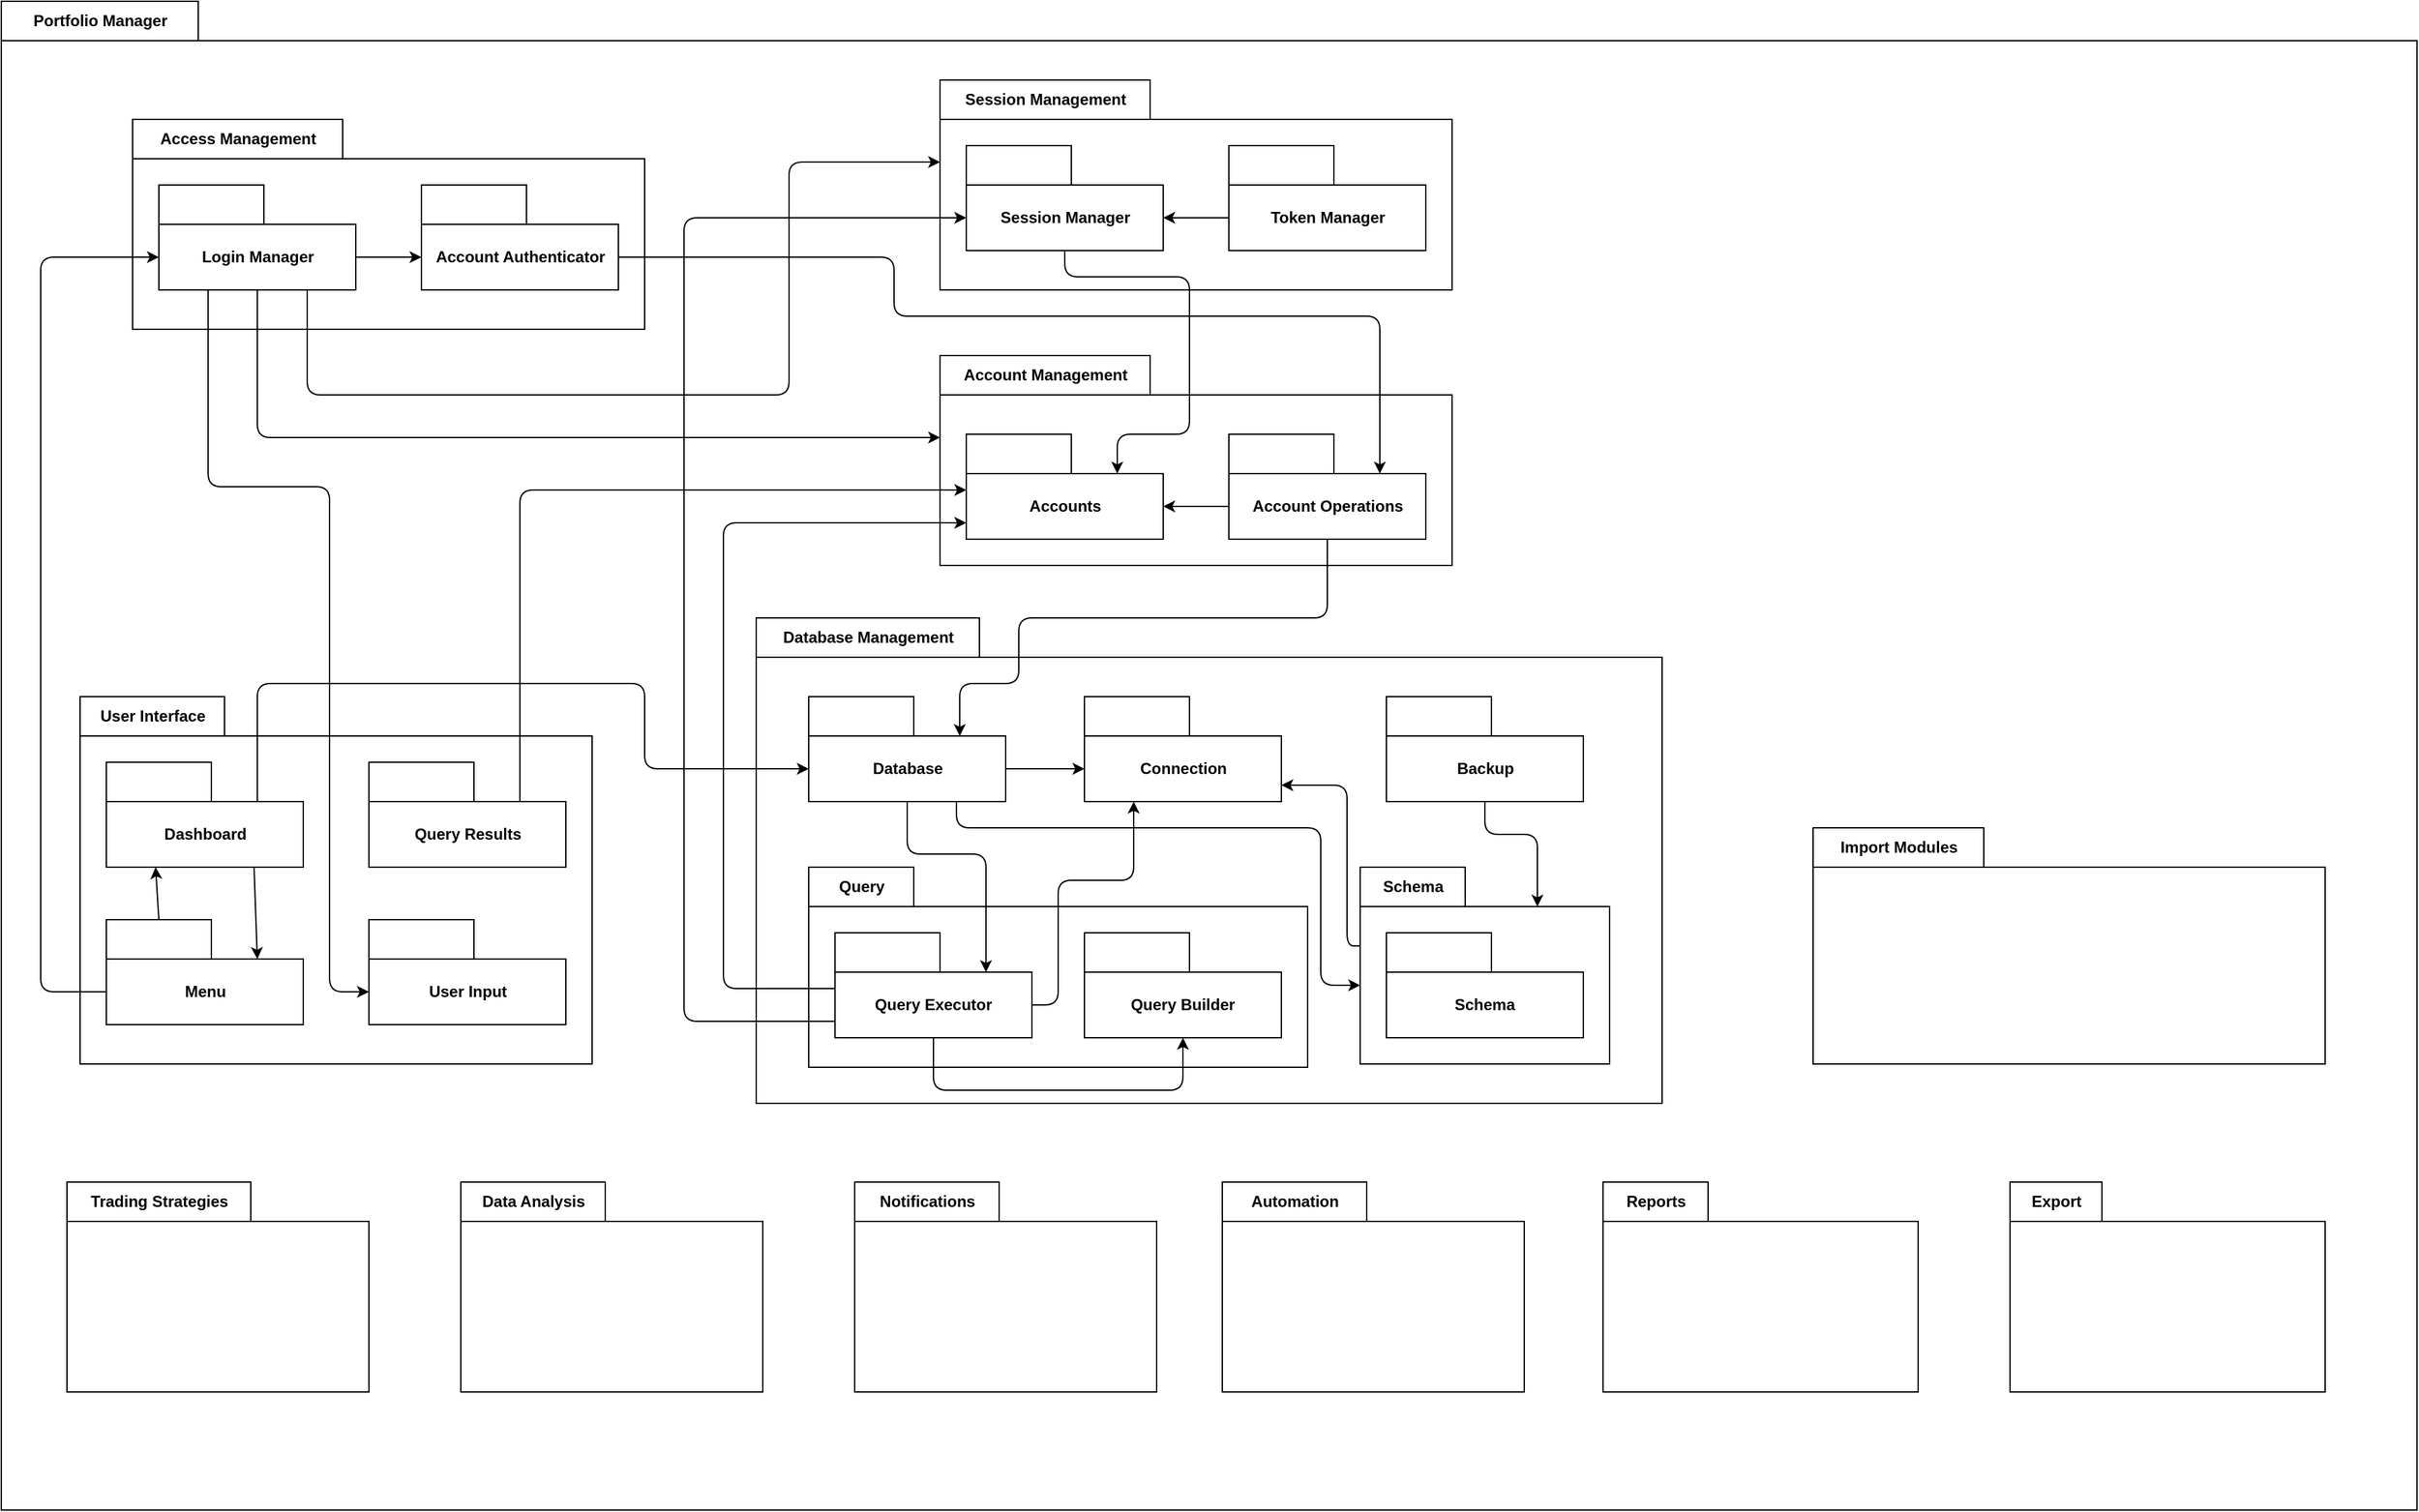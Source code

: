 <mxfile>
    <diagram id="VcM1Zy7mW6g2TLvUfNcH" name="Page-1">
        <mxGraphModel dx="613" dy="790" grid="1" gridSize="10" guides="1" tooltips="1" connect="1" arrows="1" fold="1" page="1" pageScale="1" pageWidth="1920" pageHeight="1200" math="0" shadow="0">
            <root>
                <mxCell id="0"/>
                <mxCell id="1" parent="0"/>
                <mxCell id="9" value="Portfolio Manager" style="shape=folder;fontStyle=1;tabWidth=150;tabHeight=30;tabPosition=left;html=1;boundedLbl=1;labelInHeader=1;container=1;collapsible=0;recursiveResize=0;" parent="1" vertex="1">
                    <mxGeometry x="40" y="10" width="1840" height="1150" as="geometry"/>
                </mxCell>
                <mxCell id="16" value="Session Management" style="shape=folder;fontStyle=1;tabWidth=160;tabHeight=30;tabPosition=left;html=1;boundedLbl=1;labelInHeader=1;container=1;collapsible=0;recursiveResize=0;" parent="9" vertex="1">
                    <mxGeometry x="715" y="60" width="390" height="160" as="geometry"/>
                </mxCell>
                <mxCell id="75" value="Session Manager" style="shape=folder;fontStyle=1;tabWidth=80;tabHeight=30;tabPosition=left;html=1;boundedLbl=1;" parent="16" vertex="1">
                    <mxGeometry x="20" y="50" width="150" height="80" as="geometry"/>
                </mxCell>
                <mxCell id="HZNbPJtA38tCPvD1Oncx-118" style="edgeStyle=orthogonalEdgeStyle;rounded=0;orthogonalLoop=1;jettySize=auto;html=1;exitX=0;exitY=0;exitDx=0;exitDy=55;exitPerimeter=0;entryX=0;entryY=0;entryDx=150;entryDy=55;entryPerimeter=0;" parent="16" source="76" target="75" edge="1">
                    <mxGeometry relative="1" as="geometry"/>
                </mxCell>
                <mxCell id="76" value="Token Manager" style="shape=folder;fontStyle=1;tabWidth=80;tabHeight=30;tabPosition=left;html=1;boundedLbl=1;" parent="16" vertex="1">
                    <mxGeometry x="220" y="50" width="150" height="80" as="geometry"/>
                </mxCell>
                <mxCell id="18" value="User Interface" style="shape=folder;fontStyle=1;tabWidth=110;tabHeight=30;tabPosition=left;html=1;boundedLbl=1;labelInHeader=1;container=1;collapsible=0;recursiveResize=0;" parent="9" vertex="1">
                    <mxGeometry x="60" y="530" width="390" height="280" as="geometry"/>
                </mxCell>
                <mxCell id="70" value="Dashboard" style="shape=folder;fontStyle=1;tabWidth=80;tabHeight=30;tabPosition=left;html=1;boundedLbl=1;" parent="18" vertex="1">
                    <mxGeometry x="20" y="50" width="150" height="80" as="geometry"/>
                </mxCell>
                <mxCell id="HZNbPJtA38tCPvD1Oncx-167" style="rounded=0;orthogonalLoop=1;jettySize=auto;html=1;exitX=0.75;exitY=1;exitDx=0;exitDy=0;exitPerimeter=0;entryX=0;entryY=0;entryDx=115;entryDy=30;entryPerimeter=0;" parent="18" source="70" target="72" edge="1">
                    <mxGeometry relative="1" as="geometry"/>
                </mxCell>
                <mxCell id="HZNbPJtA38tCPvD1Oncx-168" style="rounded=0;orthogonalLoop=1;jettySize=auto;html=1;exitX=0;exitY=0;exitDx=40;exitDy=0;exitPerimeter=0;entryX=0.25;entryY=1;entryDx=0;entryDy=0;entryPerimeter=0;" parent="18" source="72" target="70" edge="1">
                    <mxGeometry relative="1" as="geometry"/>
                </mxCell>
                <mxCell id="72" value="Menu" style="shape=folder;fontStyle=1;tabWidth=80;tabHeight=30;tabPosition=left;html=1;boundedLbl=1;" parent="18" vertex="1">
                    <mxGeometry x="20" y="170" width="150" height="80" as="geometry"/>
                </mxCell>
                <mxCell id="73" value="User Input" style="shape=folder;fontStyle=1;tabWidth=80;tabHeight=30;tabPosition=left;html=1;boundedLbl=1;" parent="18" vertex="1">
                    <mxGeometry x="220" y="170" width="150" height="80" as="geometry"/>
                </mxCell>
                <mxCell id="74" value="Query Results" style="shape=folder;fontStyle=1;tabWidth=80;tabHeight=30;tabPosition=left;html=1;boundedLbl=1;" parent="18" vertex="1">
                    <mxGeometry x="220" y="50" width="150" height="80" as="geometry"/>
                </mxCell>
                <mxCell id="77" value="Trading Strategies" style="shape=folder;fontStyle=1;tabWidth=140;tabHeight=30;tabPosition=left;html=1;boundedLbl=1;labelInHeader=1;container=1;collapsible=0;recursiveResize=0;" parent="9" vertex="1">
                    <mxGeometry x="50" y="900" width="230" height="160" as="geometry"/>
                </mxCell>
                <mxCell id="81" value="Reports" style="shape=folder;fontStyle=1;tabWidth=80;tabHeight=30;tabPosition=left;html=1;boundedLbl=1;labelInHeader=1;container=1;collapsible=0;recursiveResize=0;" parent="9" vertex="1">
                    <mxGeometry x="1220" y="900" width="240" height="160" as="geometry"/>
                </mxCell>
                <mxCell id="82" value="Notifications" style="shape=folder;fontStyle=1;tabWidth=110;tabHeight=30;tabPosition=left;html=1;boundedLbl=1;labelInHeader=1;container=1;collapsible=0;recursiveResize=0;" parent="9" vertex="1">
                    <mxGeometry x="650" y="900" width="230" height="160" as="geometry"/>
                </mxCell>
                <mxCell id="84" value="Export" style="shape=folder;fontStyle=1;tabWidth=70;tabHeight=30;tabPosition=left;html=1;boundedLbl=1;labelInHeader=1;container=1;collapsible=0;recursiveResize=0;" parent="9" vertex="1">
                    <mxGeometry x="1530" y="900" width="240" height="160" as="geometry"/>
                </mxCell>
                <mxCell id="92" value="Data Analysis" style="shape=folder;fontStyle=1;tabWidth=110;tabHeight=30;tabPosition=left;html=1;boundedLbl=1;labelInHeader=1;container=1;collapsible=0;recursiveResize=0;" parent="9" vertex="1">
                    <mxGeometry x="350" y="900" width="230" height="160" as="geometry"/>
                </mxCell>
                <mxCell id="93" value="Automation" style="shape=folder;fontStyle=1;tabWidth=110;tabHeight=30;tabPosition=left;html=1;boundedLbl=1;labelInHeader=1;container=1;collapsible=0;recursiveResize=0;" parent="9" vertex="1">
                    <mxGeometry x="930" y="900" width="230" height="160" as="geometry"/>
                </mxCell>
                <mxCell id="95" value="Access Management" style="shape=folder;fontStyle=1;tabWidth=160;tabHeight=30;tabPosition=left;html=1;boundedLbl=1;labelInHeader=1;container=1;collapsible=0;recursiveResize=0;" parent="9" vertex="1">
                    <mxGeometry x="100" y="90" width="390" height="160" as="geometry"/>
                </mxCell>
                <mxCell id="111" style="edgeStyle=none;html=1;exitX=0;exitY=0;exitDx=150;exitDy=55;exitPerimeter=0;entryX=0;entryY=0;entryDx=0;entryDy=55;entryPerimeter=0;" parent="95" source="96" target="97" edge="1">
                    <mxGeometry relative="1" as="geometry"/>
                </mxCell>
                <mxCell id="96" value="Login Manager" style="shape=folder;fontStyle=1;tabWidth=80;tabHeight=30;tabPosition=left;html=1;boundedLbl=1;" parent="95" vertex="1">
                    <mxGeometry x="20" y="50" width="150" height="80" as="geometry"/>
                </mxCell>
                <mxCell id="97" value="Account Authenticator" style="shape=folder;fontStyle=1;tabWidth=80;tabHeight=30;tabPosition=left;html=1;boundedLbl=1;" parent="95" vertex="1">
                    <mxGeometry x="220" y="50" width="150" height="80" as="geometry"/>
                </mxCell>
                <mxCell id="106" value="Account Management" style="shape=folder;fontStyle=1;tabWidth=160;tabHeight=30;tabPosition=left;html=1;boundedLbl=1;labelInHeader=1;container=1;collapsible=0;recursiveResize=0;" parent="9" vertex="1">
                    <mxGeometry x="715" y="270" width="390" height="160" as="geometry"/>
                </mxCell>
                <mxCell id="107" value="Accounts" style="shape=folder;fontStyle=1;tabWidth=80;tabHeight=30;tabPosition=left;html=1;boundedLbl=1;" parent="106" vertex="1">
                    <mxGeometry x="20" y="60" width="150" height="80" as="geometry"/>
                </mxCell>
                <mxCell id="HZNbPJtA38tCPvD1Oncx-196" style="edgeStyle=orthogonalEdgeStyle;rounded=1;orthogonalLoop=1;jettySize=auto;html=1;exitX=0;exitY=0;exitDx=0;exitDy=55;exitPerimeter=0;entryX=0;entryY=0;entryDx=150;entryDy=55;entryPerimeter=0;" parent="106" source="108" target="107" edge="1">
                    <mxGeometry relative="1" as="geometry"/>
                </mxCell>
                <mxCell id="108" value="Account Operations" style="shape=folder;fontStyle=1;tabWidth=80;tabHeight=30;tabPosition=left;html=1;boundedLbl=1;" parent="106" vertex="1">
                    <mxGeometry x="220" y="60" width="150" height="80" as="geometry"/>
                </mxCell>
                <mxCell id="HZNbPJtA38tCPvD1Oncx-133" style="edgeStyle=orthogonalEdgeStyle;rounded=1;orthogonalLoop=1;jettySize=auto;html=1;exitX=0;exitY=0;exitDx=115;exitDy=30;exitPerimeter=0;entryX=0;entryY=0;entryDx=0;entryDy=42.5;entryPerimeter=0;" parent="9" source="74" target="107" edge="1">
                    <mxGeometry relative="1" as="geometry">
                        <mxPoint x="680" y="420" as="targetPoint"/>
                        <Array as="points">
                            <mxPoint x="395" y="373"/>
                        </Array>
                    </mxGeometry>
                </mxCell>
                <mxCell id="HZNbPJtA38tCPvD1Oncx-138" style="edgeStyle=orthogonalEdgeStyle;rounded=1;orthogonalLoop=1;jettySize=auto;html=1;exitX=0.25;exitY=1;exitDx=0;exitDy=0;exitPerimeter=0;entryX=0;entryY=0;entryDx=0;entryDy=55;entryPerimeter=0;" parent="9" source="96" target="73" edge="1">
                    <mxGeometry relative="1" as="geometry">
                        <Array as="points">
                            <mxPoint x="158" y="370"/>
                            <mxPoint x="250" y="370"/>
                            <mxPoint x="250" y="755"/>
                        </Array>
                    </mxGeometry>
                </mxCell>
                <mxCell id="HZNbPJtA38tCPvD1Oncx-140" style="edgeStyle=orthogonalEdgeStyle;rounded=1;orthogonalLoop=1;jettySize=auto;html=1;exitX=0;exitY=0;exitDx=150;exitDy=55;exitPerimeter=0;entryX=0;entryY=0;entryDx=115;entryDy=30;entryPerimeter=0;" parent="9" source="97" target="108" edge="1">
                    <mxGeometry relative="1" as="geometry">
                        <Array as="points">
                            <mxPoint x="680" y="195"/>
                            <mxPoint x="680" y="240"/>
                            <mxPoint x="1050" y="240"/>
                        </Array>
                    </mxGeometry>
                </mxCell>
                <mxCell id="HZNbPJtA38tCPvD1Oncx-145" style="edgeStyle=orthogonalEdgeStyle;rounded=1;orthogonalLoop=1;jettySize=auto;html=1;exitX=0.5;exitY=1;exitDx=0;exitDy=0;exitPerimeter=0;entryX=0;entryY=0;entryDx=0;entryDy=62.5;entryPerimeter=0;" parent="9" source="96" target="106" edge="1">
                    <mxGeometry relative="1" as="geometry">
                        <Array as="points">
                            <mxPoint x="195" y="333"/>
                        </Array>
                    </mxGeometry>
                </mxCell>
                <mxCell id="HZNbPJtA38tCPvD1Oncx-149" style="edgeStyle=orthogonalEdgeStyle;rounded=1;orthogonalLoop=1;jettySize=auto;html=1;entryX=0;entryY=0;entryDx=0;entryDy=62.5;entryPerimeter=0;" parent="9" target="16" edge="1">
                    <mxGeometry relative="1" as="geometry">
                        <mxPoint x="233" y="220" as="sourcePoint"/>
                        <mxPoint x="715" y="130" as="targetPoint"/>
                        <Array as="points">
                            <mxPoint x="233" y="300"/>
                            <mxPoint x="600" y="300"/>
                            <mxPoint x="600" y="123"/>
                        </Array>
                    </mxGeometry>
                </mxCell>
                <mxCell id="HZNbPJtA38tCPvD1Oncx-142" style="edgeStyle=orthogonalEdgeStyle;rounded=1;orthogonalLoop=1;jettySize=auto;html=1;exitX=0;exitY=0;exitDx=0;exitDy=55;exitPerimeter=0;entryX=0;entryY=0;entryDx=0;entryDy=55;entryPerimeter=0;" parent="9" source="72" target="96" edge="1">
                    <mxGeometry relative="1" as="geometry">
                        <Array as="points">
                            <mxPoint x="30" y="755"/>
                            <mxPoint x="30" y="195"/>
                        </Array>
                    </mxGeometry>
                </mxCell>
                <mxCell id="HZNbPJtA38tCPvD1Oncx-171" value="Database Management" style="shape=folder;fontStyle=1;tabWidth=170;tabHeight=30;tabPosition=left;html=1;boundedLbl=1;labelInHeader=1;container=1;collapsible=0;recursiveResize=0;" parent="9" vertex="1">
                    <mxGeometry x="575" y="470" width="690" height="370" as="geometry"/>
                </mxCell>
                <mxCell id="HZNbPJtA38tCPvD1Oncx-188" style="edgeStyle=orthogonalEdgeStyle;rounded=1;orthogonalLoop=1;jettySize=auto;html=1;exitX=0;exitY=0;exitDx=0;exitDy=60;exitPerimeter=0;entryX=0;entryY=0;entryDx=150;entryDy=67.5;entryPerimeter=0;" parent="HZNbPJtA38tCPvD1Oncx-171" source="HZNbPJtA38tCPvD1Oncx-173" target="HZNbPJtA38tCPvD1Oncx-177" edge="1">
                    <mxGeometry relative="1" as="geometry">
                        <Array as="points">
                            <mxPoint x="450" y="250"/>
                            <mxPoint x="450" y="128"/>
                        </Array>
                    </mxGeometry>
                </mxCell>
                <mxCell id="HZNbPJtA38tCPvD1Oncx-173" value="Schema" style="shape=folder;fontStyle=1;tabWidth=80;tabHeight=30;tabPosition=left;html=1;boundedLbl=1;labelInHeader=1;container=1;collapsible=0;recursiveResize=0;" parent="HZNbPJtA38tCPvD1Oncx-171" vertex="1">
                    <mxGeometry x="460" y="190" width="190" height="150" as="geometry"/>
                </mxCell>
                <mxCell id="HZNbPJtA38tCPvD1Oncx-174" value="&lt;div&gt;Schema&lt;/div&gt;" style="shape=folder;fontStyle=1;tabWidth=80;tabHeight=30;tabPosition=left;html=1;boundedLbl=1;whiteSpace=wrap;" parent="HZNbPJtA38tCPvD1Oncx-173" vertex="1">
                    <mxGeometry x="20" y="50" width="150" height="80" as="geometry"/>
                </mxCell>
                <mxCell id="HZNbPJtA38tCPvD1Oncx-190" style="edgeStyle=orthogonalEdgeStyle;rounded=1;orthogonalLoop=1;jettySize=auto;html=1;exitX=0;exitY=0;exitDx=150;exitDy=55;exitPerimeter=0;entryX=0;entryY=0;entryDx=0;entryDy=55;entryPerimeter=0;" parent="HZNbPJtA38tCPvD1Oncx-171" source="HZNbPJtA38tCPvD1Oncx-176" target="HZNbPJtA38tCPvD1Oncx-177" edge="1">
                    <mxGeometry relative="1" as="geometry"/>
                </mxCell>
                <mxCell id="HZNbPJtA38tCPvD1Oncx-191" style="edgeStyle=orthogonalEdgeStyle;rounded=1;orthogonalLoop=1;jettySize=auto;html=1;exitX=0.75;exitY=1;exitDx=0;exitDy=0;exitPerimeter=0;entryX=0;entryY=0;entryDx=0;entryDy=90;entryPerimeter=0;" parent="HZNbPJtA38tCPvD1Oncx-171" source="HZNbPJtA38tCPvD1Oncx-176" target="HZNbPJtA38tCPvD1Oncx-173" edge="1">
                    <mxGeometry relative="1" as="geometry">
                        <Array as="points">
                            <mxPoint x="153" y="160"/>
                            <mxPoint x="430" y="160"/>
                            <mxPoint x="430" y="280"/>
                        </Array>
                    </mxGeometry>
                </mxCell>
                <mxCell id="HZNbPJtA38tCPvD1Oncx-176" value="Database" style="shape=folder;fontStyle=1;tabWidth=80;tabHeight=30;tabPosition=left;html=1;boundedLbl=1;" parent="HZNbPJtA38tCPvD1Oncx-171" vertex="1">
                    <mxGeometry x="40" y="60" width="150" height="80" as="geometry"/>
                </mxCell>
                <mxCell id="HZNbPJtA38tCPvD1Oncx-177" value="Connection" style="shape=folder;fontStyle=1;tabWidth=80;tabHeight=30;tabPosition=left;html=1;boundedLbl=1;" parent="HZNbPJtA38tCPvD1Oncx-171" vertex="1">
                    <mxGeometry x="250" y="60" width="150" height="80" as="geometry"/>
                </mxCell>
                <mxCell id="HZNbPJtA38tCPvD1Oncx-194" style="edgeStyle=orthogonalEdgeStyle;rounded=1;orthogonalLoop=1;jettySize=auto;html=1;exitX=0.5;exitY=1;exitDx=0;exitDy=0;exitPerimeter=0;entryX=0;entryY=0;entryDx=135;entryDy=30;entryPerimeter=0;" parent="HZNbPJtA38tCPvD1Oncx-171" source="HZNbPJtA38tCPvD1Oncx-180" target="HZNbPJtA38tCPvD1Oncx-173" edge="1">
                    <mxGeometry relative="1" as="geometry"/>
                </mxCell>
                <mxCell id="HZNbPJtA38tCPvD1Oncx-180" value="Backup" style="shape=folder;fontStyle=1;tabWidth=80;tabHeight=30;tabPosition=left;html=1;boundedLbl=1;" parent="HZNbPJtA38tCPvD1Oncx-171" vertex="1">
                    <mxGeometry x="480" y="60" width="150" height="80" as="geometry"/>
                </mxCell>
                <mxCell id="HZNbPJtA38tCPvD1Oncx-181" value="Query" style="shape=folder;fontStyle=1;tabWidth=80;tabHeight=30;tabPosition=left;html=1;boundedLbl=1;labelInHeader=1;container=1;collapsible=0;recursiveResize=0;" parent="HZNbPJtA38tCPvD1Oncx-171" vertex="1">
                    <mxGeometry x="40" y="190" width="380" height="152.5" as="geometry"/>
                </mxCell>
                <mxCell id="112" style="edgeStyle=orthogonalEdgeStyle;html=1;exitX=0.5;exitY=1;exitDx=0;exitDy=0;exitPerimeter=0;entryX=0.5;entryY=1;entryDx=0;entryDy=0;entryPerimeter=0;" edge="1" parent="HZNbPJtA38tCPvD1Oncx-181" source="HZNbPJtA38tCPvD1Oncx-182" target="HZNbPJtA38tCPvD1Oncx-183">
                    <mxGeometry relative="1" as="geometry">
                        <Array as="points">
                            <mxPoint x="95" y="170"/>
                            <mxPoint x="285" y="170"/>
                        </Array>
                    </mxGeometry>
                </mxCell>
                <mxCell id="HZNbPJtA38tCPvD1Oncx-182" value="&lt;div&gt;Query Executor&lt;br&gt;&lt;/div&gt;" style="shape=folder;fontStyle=1;tabWidth=80;tabHeight=30;tabPosition=left;html=1;boundedLbl=1;whiteSpace=wrap;" parent="HZNbPJtA38tCPvD1Oncx-181" vertex="1">
                    <mxGeometry x="20" y="50" width="150" height="80" as="geometry"/>
                </mxCell>
                <mxCell id="HZNbPJtA38tCPvD1Oncx-183" value="Query Builder" style="shape=folder;fontStyle=1;tabWidth=80;tabHeight=30;tabPosition=left;html=1;boundedLbl=1;whiteSpace=wrap;" parent="HZNbPJtA38tCPvD1Oncx-181" vertex="1">
                    <mxGeometry x="210" y="50" width="150" height="80" as="geometry"/>
                </mxCell>
                <mxCell id="HZNbPJtA38tCPvD1Oncx-184" style="edgeStyle=orthogonalEdgeStyle;rounded=0;orthogonalLoop=1;jettySize=auto;html=1;exitX=0.5;exitY=1;exitDx=0;exitDy=0;exitPerimeter=0;" parent="HZNbPJtA38tCPvD1Oncx-171" source="HZNbPJtA38tCPvD1Oncx-181" target="HZNbPJtA38tCPvD1Oncx-181" edge="1">
                    <mxGeometry relative="1" as="geometry"/>
                </mxCell>
                <mxCell id="HZNbPJtA38tCPvD1Oncx-192" style="edgeStyle=orthogonalEdgeStyle;rounded=1;orthogonalLoop=1;jettySize=auto;html=1;exitX=0.5;exitY=1;exitDx=0;exitDy=0;exitPerimeter=0;entryX=0;entryY=0;entryDx=115;entryDy=30;entryPerimeter=0;" parent="HZNbPJtA38tCPvD1Oncx-171" source="HZNbPJtA38tCPvD1Oncx-176" target="HZNbPJtA38tCPvD1Oncx-182" edge="1">
                    <mxGeometry relative="1" as="geometry">
                        <Array as="points">
                            <mxPoint x="115" y="180"/>
                            <mxPoint x="175" y="180"/>
                        </Array>
                    </mxGeometry>
                </mxCell>
                <mxCell id="HZNbPJtA38tCPvD1Oncx-193" style="edgeStyle=orthogonalEdgeStyle;rounded=1;orthogonalLoop=1;jettySize=auto;html=1;exitX=0;exitY=0;exitDx=150;exitDy=55;exitPerimeter=0;entryX=0.25;entryY=1;entryDx=0;entryDy=0;entryPerimeter=0;" parent="HZNbPJtA38tCPvD1Oncx-171" source="HZNbPJtA38tCPvD1Oncx-182" target="HZNbPJtA38tCPvD1Oncx-177" edge="1">
                    <mxGeometry relative="1" as="geometry">
                        <Array as="points">
                            <mxPoint x="230" y="295"/>
                            <mxPoint x="230" y="200"/>
                            <mxPoint x="288" y="200"/>
                        </Array>
                    </mxGeometry>
                </mxCell>
                <mxCell id="83" value="Import Modules" style="shape=folder;fontStyle=1;tabWidth=130;tabHeight=30;tabPosition=left;html=1;boundedLbl=1;labelInHeader=1;container=1;collapsible=0;recursiveResize=0;" parent="9" vertex="1">
                    <mxGeometry x="1380" y="630" width="390" height="180" as="geometry"/>
                </mxCell>
                <mxCell id="HZNbPJtA38tCPvD1Oncx-119" style="edgeStyle=orthogonalEdgeStyle;rounded=1;orthogonalLoop=1;jettySize=auto;html=1;exitX=0.5;exitY=1;exitDx=0;exitDy=0;exitPerimeter=0;entryX=0;entryY=0;entryDx=115;entryDy=30;entryPerimeter=0;" parent="9" source="108" target="HZNbPJtA38tCPvD1Oncx-176" edge="1">
                    <mxGeometry relative="1" as="geometry">
                        <Array as="points">
                            <mxPoint x="1010" y="470"/>
                            <mxPoint x="775" y="470"/>
                            <mxPoint x="775" y="520"/>
                            <mxPoint x="730" y="520"/>
                        </Array>
                    </mxGeometry>
                </mxCell>
                <mxCell id="HZNbPJtA38tCPvD1Oncx-136" style="edgeStyle=orthogonalEdgeStyle;rounded=1;orthogonalLoop=1;jettySize=auto;html=1;exitX=0;exitY=0;exitDx=0;exitDy=42.5;exitPerimeter=0;entryX=0;entryY=0;entryDx=0;entryDy=67.5;entryPerimeter=0;" parent="9" source="HZNbPJtA38tCPvD1Oncx-182" target="107" edge="1">
                    <mxGeometry relative="1" as="geometry">
                        <mxPoint x="680" y="450" as="targetPoint"/>
                        <Array as="points">
                            <mxPoint x="550" y="753"/>
                            <mxPoint x="550" y="398"/>
                        </Array>
                    </mxGeometry>
                </mxCell>
                <mxCell id="HZNbPJtA38tCPvD1Oncx-148" style="edgeStyle=orthogonalEdgeStyle;rounded=1;orthogonalLoop=1;jettySize=auto;html=1;exitX=0;exitY=0;exitDx=115;exitDy=30;exitPerimeter=0;entryX=0;entryY=0;entryDx=0;entryDy=55;entryPerimeter=0;" parent="9" source="70" target="HZNbPJtA38tCPvD1Oncx-176" edge="1">
                    <mxGeometry relative="1" as="geometry">
                        <Array as="points">
                            <mxPoint x="195" y="520"/>
                            <mxPoint x="490" y="520"/>
                            <mxPoint x="490" y="585"/>
                        </Array>
                    </mxGeometry>
                </mxCell>
                <mxCell id="HZNbPJtA38tCPvD1Oncx-195" style="edgeStyle=orthogonalEdgeStyle;rounded=1;orthogonalLoop=1;jettySize=auto;html=1;exitX=0.5;exitY=1;exitDx=0;exitDy=0;exitPerimeter=0;entryX=0;entryY=0;entryDx=115;entryDy=30;entryPerimeter=0;" parent="9" source="75" target="107" edge="1">
                    <mxGeometry relative="1" as="geometry">
                        <Array as="points">
                            <mxPoint x="810" y="210"/>
                            <mxPoint x="905" y="210"/>
                            <mxPoint x="905" y="330"/>
                            <mxPoint x="850" y="330"/>
                        </Array>
                    </mxGeometry>
                </mxCell>
                <mxCell id="HZNbPJtA38tCPvD1Oncx-197" style="edgeStyle=orthogonalEdgeStyle;rounded=1;orthogonalLoop=1;jettySize=auto;html=1;exitX=0;exitY=0;exitDx=0;exitDy=67.5;exitPerimeter=0;entryX=0;entryY=0;entryDx=0;entryDy=55;entryPerimeter=0;" parent="9" source="HZNbPJtA38tCPvD1Oncx-182" target="75" edge="1">
                    <mxGeometry relative="1" as="geometry">
                        <Array as="points">
                            <mxPoint x="520" y="778"/>
                            <mxPoint x="520" y="165"/>
                        </Array>
                    </mxGeometry>
                </mxCell>
            </root>
        </mxGraphModel>
    </diagram>
</mxfile>
